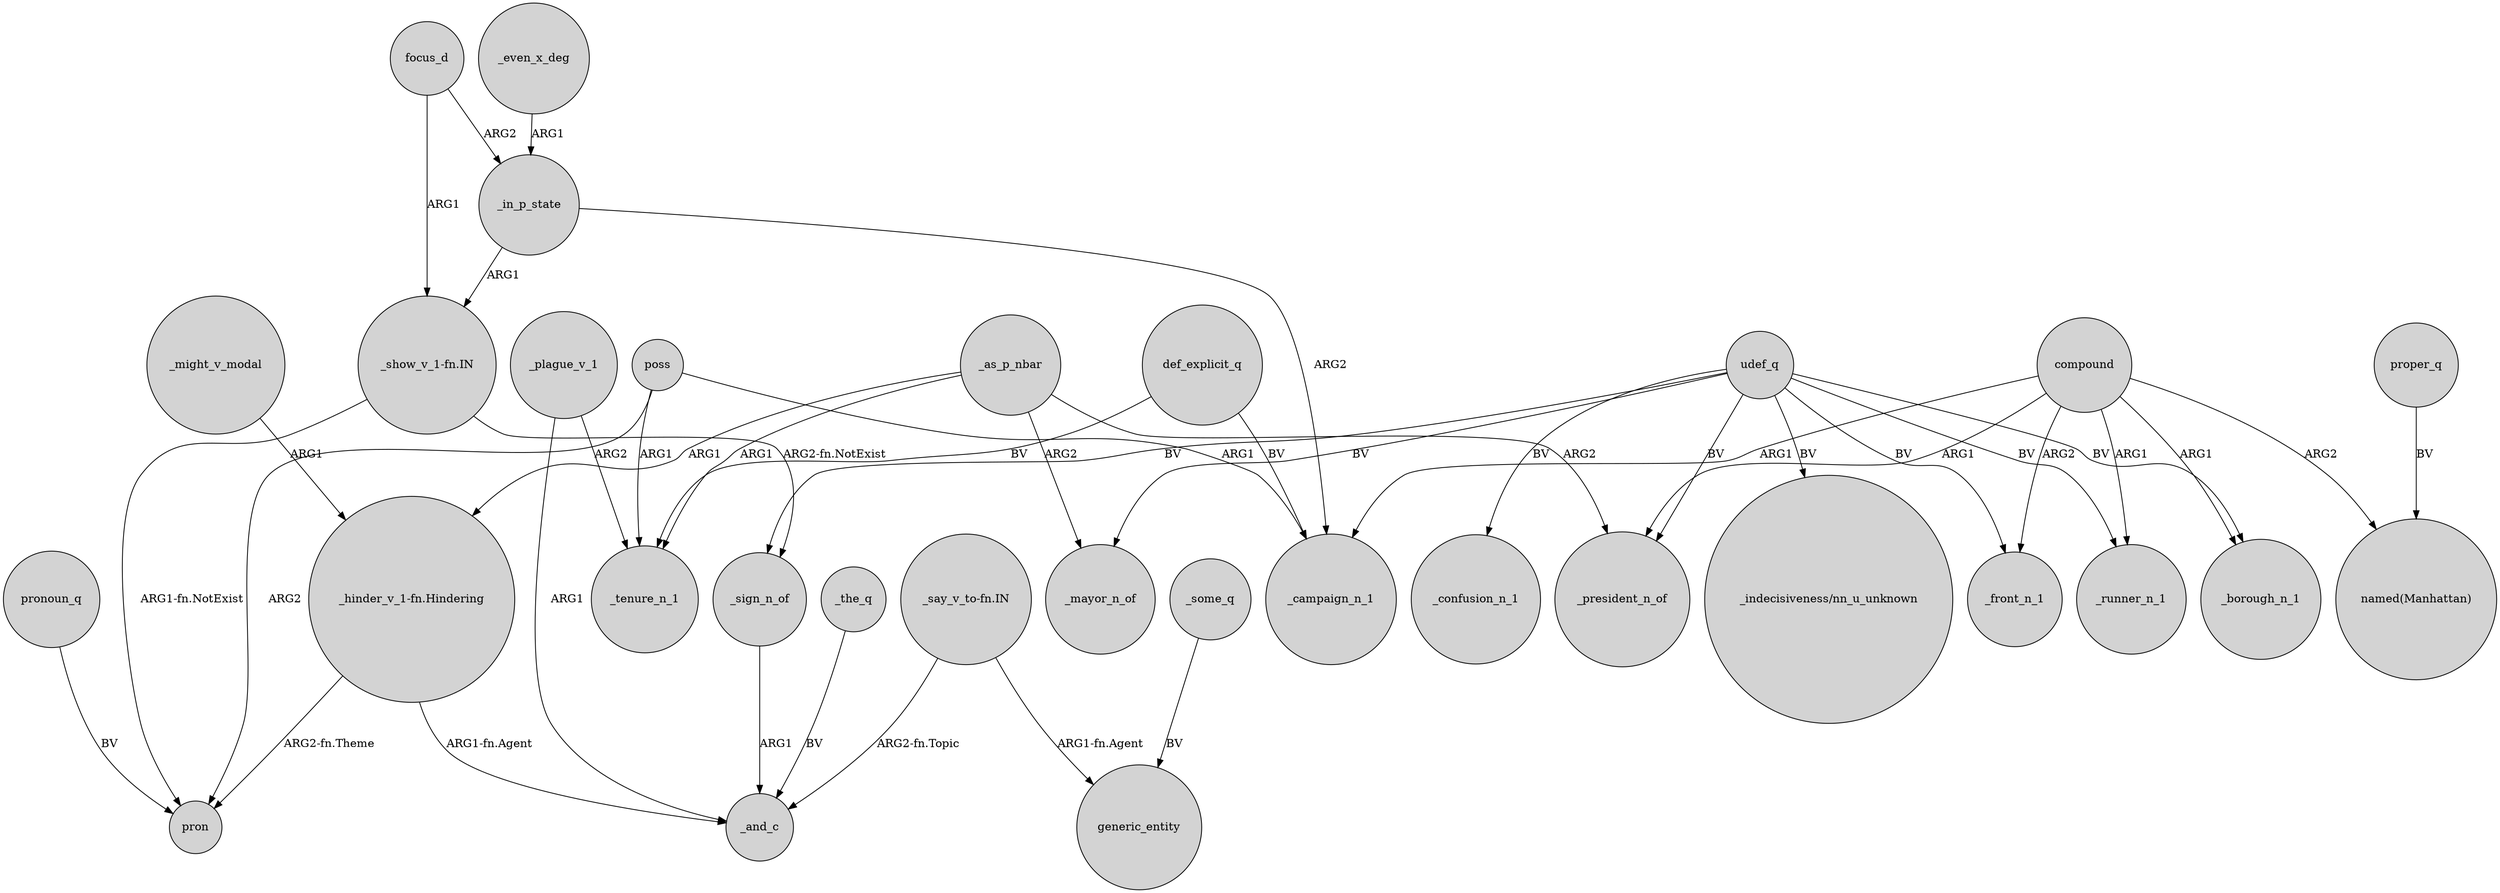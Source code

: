 digraph {
	node [shape=circle style=filled]
	focus_d -> "_show_v_1-fn.IN" [label=ARG1]
	_the_q -> _and_c [label=BV]
	_as_p_nbar -> "_hinder_v_1-fn.Hindering" [label=ARG1]
	udef_q -> "_indecisiveness/nn_u_unknown" [label=BV]
	_as_p_nbar -> _mayor_n_of [label=ARG2]
	"_say_v_to-fn.IN" -> generic_entity [label="ARG1-fn.Agent"]
	poss -> pron [label=ARG2]
	poss -> _tenure_n_1 [label=ARG1]
	_as_p_nbar -> _president_n_of [label=ARG2]
	compound -> _campaign_n_1 [label=ARG1]
	_in_p_state -> _campaign_n_1 [label=ARG2]
	_sign_n_of -> _and_c [label=ARG1]
	focus_d -> _in_p_state [label=ARG2]
	_even_x_deg -> _in_p_state [label=ARG1]
	_plague_v_1 -> _tenure_n_1 [label=ARG2]
	"_hinder_v_1-fn.Hindering" -> _and_c [label="ARG1-fn.Agent"]
	udef_q -> _mayor_n_of [label=BV]
	compound -> _runner_n_1 [label=ARG1]
	proper_q -> "named(Manhattan)" [label=BV]
	_in_p_state -> "_show_v_1-fn.IN" [label=ARG1]
	compound -> _borough_n_1 [label=ARG1]
	compound -> "named(Manhattan)" [label=ARG2]
	"_show_v_1-fn.IN" -> _sign_n_of [label="ARG2-fn.NotExist"]
	"_show_v_1-fn.IN" -> pron [label="ARG1-fn.NotExist"]
	pronoun_q -> pron [label=BV]
	_as_p_nbar -> _tenure_n_1 [label=ARG1]
	_plague_v_1 -> _and_c [label=ARG1]
	_might_v_modal -> "_hinder_v_1-fn.Hindering" [label=ARG1]
	def_explicit_q -> _campaign_n_1 [label=BV]
	udef_q -> _sign_n_of [label=BV]
	compound -> _president_n_of [label=ARG1]
	udef_q -> _president_n_of [label=BV]
	def_explicit_q -> _tenure_n_1 [label=BV]
	udef_q -> _confusion_n_1 [label=BV]
	"_say_v_to-fn.IN" -> _and_c [label="ARG2-fn.Topic"]
	_some_q -> generic_entity [label=BV]
	compound -> _front_n_1 [label=ARG2]
	udef_q -> _front_n_1 [label=BV]
	"_hinder_v_1-fn.Hindering" -> pron [label="ARG2-fn.Theme"]
	poss -> _campaign_n_1 [label=ARG1]
	udef_q -> _borough_n_1 [label=BV]
	udef_q -> _runner_n_1 [label=BV]
}
